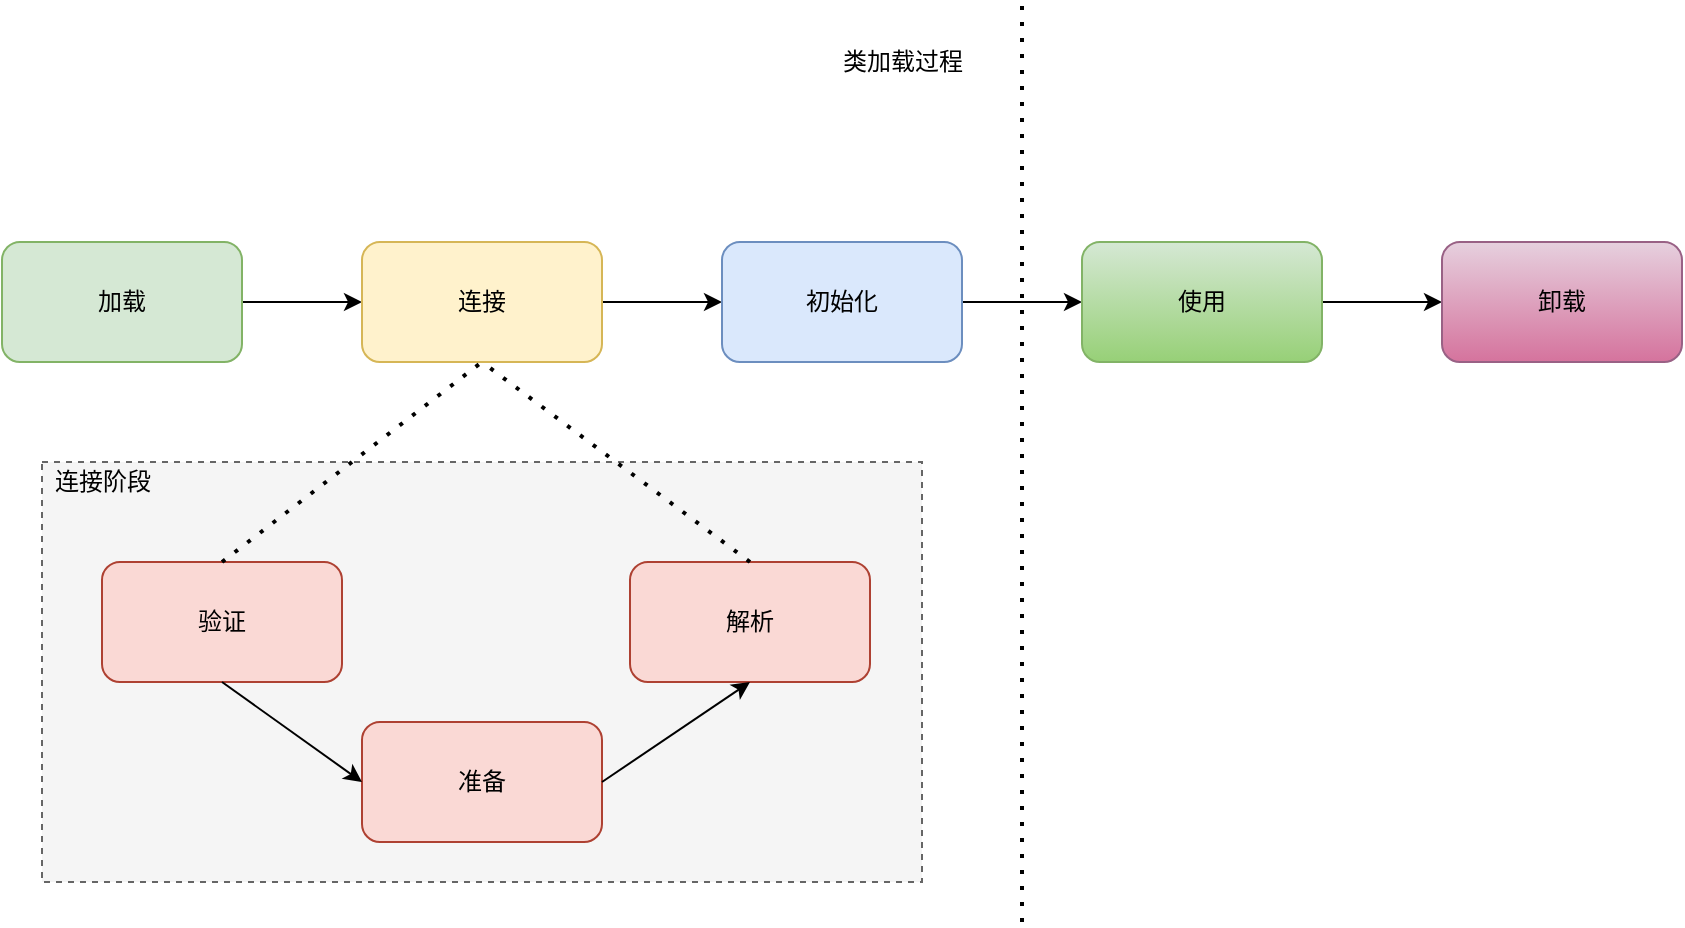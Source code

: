 <mxfile version="19.0.2" type="device" pages="2"><diagram id="C5RBs43oDa-KdzZeNtuy" name="类生命周期"><mxGraphModel dx="965" dy="700" grid="1" gridSize="10" guides="1" tooltips="1" connect="1" arrows="1" fold="1" page="1" pageScale="1" pageWidth="827" pageHeight="1169" math="0" shadow="0"><root><mxCell id="WIyWlLk6GJQsqaUBKTNV-0"/><mxCell id="WIyWlLk6GJQsqaUBKTNV-1" parent="WIyWlLk6GJQsqaUBKTNV-0"/><mxCell id="p2XSLMO05pL7gfrk1irH-15" value="" style="rounded=0;whiteSpace=wrap;html=1;dashed=1;fillColor=#f5f5f5;fontColor=#333333;strokeColor=#666666;" vertex="1" parent="WIyWlLk6GJQsqaUBKTNV-1"><mxGeometry x="60" y="260" width="440" height="210" as="geometry"/></mxCell><mxCell id="p2XSLMO05pL7gfrk1irH-8" style="edgeStyle=orthogonalEdgeStyle;rounded=0;orthogonalLoop=1;jettySize=auto;html=1;" edge="1" parent="WIyWlLk6GJQsqaUBKTNV-1" source="p2XSLMO05pL7gfrk1irH-0" target="p2XSLMO05pL7gfrk1irH-1"><mxGeometry relative="1" as="geometry"/></mxCell><mxCell id="p2XSLMO05pL7gfrk1irH-0" value="加载" style="rounded=1;whiteSpace=wrap;html=1;fillColor=#d5e8d4;strokeColor=#82b366;" vertex="1" parent="WIyWlLk6GJQsqaUBKTNV-1"><mxGeometry x="40" y="150" width="120" height="60" as="geometry"/></mxCell><mxCell id="p2XSLMO05pL7gfrk1irH-9" style="edgeStyle=orthogonalEdgeStyle;rounded=0;orthogonalLoop=1;jettySize=auto;html=1;" edge="1" parent="WIyWlLk6GJQsqaUBKTNV-1" source="p2XSLMO05pL7gfrk1irH-1" target="p2XSLMO05pL7gfrk1irH-2"><mxGeometry relative="1" as="geometry"/></mxCell><mxCell id="p2XSLMO05pL7gfrk1irH-1" value="连接" style="rounded=1;whiteSpace=wrap;html=1;fillColor=#fff2cc;strokeColor=#d6b656;" vertex="1" parent="WIyWlLk6GJQsqaUBKTNV-1"><mxGeometry x="220" y="150" width="120" height="60" as="geometry"/></mxCell><mxCell id="p2XSLMO05pL7gfrk1irH-10" style="edgeStyle=orthogonalEdgeStyle;rounded=0;orthogonalLoop=1;jettySize=auto;html=1;" edge="1" parent="WIyWlLk6GJQsqaUBKTNV-1" source="p2XSLMO05pL7gfrk1irH-2" target="p2XSLMO05pL7gfrk1irH-3"><mxGeometry relative="1" as="geometry"/></mxCell><mxCell id="p2XSLMO05pL7gfrk1irH-2" value="初始化" style="rounded=1;whiteSpace=wrap;html=1;fillColor=#dae8fc;strokeColor=#6c8ebf;" vertex="1" parent="WIyWlLk6GJQsqaUBKTNV-1"><mxGeometry x="400" y="150" width="120" height="60" as="geometry"/></mxCell><mxCell id="p2XSLMO05pL7gfrk1irH-11" style="edgeStyle=orthogonalEdgeStyle;rounded=0;orthogonalLoop=1;jettySize=auto;html=1;" edge="1" parent="WIyWlLk6GJQsqaUBKTNV-1" source="p2XSLMO05pL7gfrk1irH-3" target="p2XSLMO05pL7gfrk1irH-4"><mxGeometry relative="1" as="geometry"/></mxCell><mxCell id="p2XSLMO05pL7gfrk1irH-3" value="使用" style="rounded=1;whiteSpace=wrap;html=1;fillColor=#d5e8d4;gradientColor=#97d077;strokeColor=#82b366;" vertex="1" parent="WIyWlLk6GJQsqaUBKTNV-1"><mxGeometry x="580" y="150" width="120" height="60" as="geometry"/></mxCell><mxCell id="p2XSLMO05pL7gfrk1irH-4" value="卸载" style="rounded=1;whiteSpace=wrap;html=1;fillColor=#e6d0de;gradientColor=#d5739d;strokeColor=#996185;" vertex="1" parent="WIyWlLk6GJQsqaUBKTNV-1"><mxGeometry x="760" y="150" width="120" height="60" as="geometry"/></mxCell><mxCell id="p2XSLMO05pL7gfrk1irH-5" value="验证" style="rounded=1;whiteSpace=wrap;html=1;fillColor=#fad9d5;strokeColor=#ae4132;" vertex="1" parent="WIyWlLk6GJQsqaUBKTNV-1"><mxGeometry x="90" y="310" width="120" height="60" as="geometry"/></mxCell><mxCell id="p2XSLMO05pL7gfrk1irH-6" value="准备" style="rounded=1;whiteSpace=wrap;html=1;fillColor=#fad9d5;strokeColor=#ae4132;" vertex="1" parent="WIyWlLk6GJQsqaUBKTNV-1"><mxGeometry x="220" y="390" width="120" height="60" as="geometry"/></mxCell><mxCell id="p2XSLMO05pL7gfrk1irH-7" value="解析" style="rounded=1;whiteSpace=wrap;html=1;fillColor=#fad9d5;strokeColor=#ae4132;" vertex="1" parent="WIyWlLk6GJQsqaUBKTNV-1"><mxGeometry x="354" y="310" width="120" height="60" as="geometry"/></mxCell><mxCell id="p2XSLMO05pL7gfrk1irH-16" value="连接阶段" style="text;html=1;align=center;verticalAlign=middle;resizable=0;points=[];autosize=1;strokeColor=none;fillColor=none;" vertex="1" parent="WIyWlLk6GJQsqaUBKTNV-1"><mxGeometry x="60" y="260" width="60" height="20" as="geometry"/></mxCell><mxCell id="p2XSLMO05pL7gfrk1irH-18" value="" style="endArrow=classic;html=1;rounded=0;exitX=0.5;exitY=1;exitDx=0;exitDy=0;entryX=0;entryY=0.5;entryDx=0;entryDy=0;" edge="1" parent="WIyWlLk6GJQsqaUBKTNV-1" source="p2XSLMO05pL7gfrk1irH-5" target="p2XSLMO05pL7gfrk1irH-6"><mxGeometry width="50" height="50" relative="1" as="geometry"><mxPoint x="390" y="380" as="sourcePoint"/><mxPoint x="440" y="330" as="targetPoint"/></mxGeometry></mxCell><mxCell id="p2XSLMO05pL7gfrk1irH-19" value="" style="endArrow=classic;html=1;rounded=0;exitX=1;exitY=0.5;exitDx=0;exitDy=0;entryX=0.5;entryY=1;entryDx=0;entryDy=0;" edge="1" parent="WIyWlLk6GJQsqaUBKTNV-1" source="p2XSLMO05pL7gfrk1irH-6" target="p2XSLMO05pL7gfrk1irH-7"><mxGeometry width="50" height="50" relative="1" as="geometry"><mxPoint x="390" y="380" as="sourcePoint"/><mxPoint x="440" y="330" as="targetPoint"/></mxGeometry></mxCell><mxCell id="p2XSLMO05pL7gfrk1irH-20" value="" style="endArrow=none;dashed=1;html=1;dashPattern=1 3;strokeWidth=2;rounded=0;entryX=0.5;entryY=1;entryDx=0;entryDy=0;exitX=0.5;exitY=0;exitDx=0;exitDy=0;" edge="1" parent="WIyWlLk6GJQsqaUBKTNV-1" source="p2XSLMO05pL7gfrk1irH-5" target="p2XSLMO05pL7gfrk1irH-1"><mxGeometry width="50" height="50" relative="1" as="geometry"><mxPoint x="390" y="380" as="sourcePoint"/><mxPoint x="440" y="330" as="targetPoint"/></mxGeometry></mxCell><mxCell id="p2XSLMO05pL7gfrk1irH-21" value="" style="endArrow=none;dashed=1;html=1;dashPattern=1 3;strokeWidth=2;rounded=0;entryX=0.5;entryY=1;entryDx=0;entryDy=0;exitX=0.5;exitY=0;exitDx=0;exitDy=0;" edge="1" parent="WIyWlLk6GJQsqaUBKTNV-1" source="p2XSLMO05pL7gfrk1irH-7" target="p2XSLMO05pL7gfrk1irH-1"><mxGeometry width="50" height="50" relative="1" as="geometry"><mxPoint x="390" y="380" as="sourcePoint"/><mxPoint x="440" y="330" as="targetPoint"/></mxGeometry></mxCell><mxCell id="p2XSLMO05pL7gfrk1irH-22" value="" style="endArrow=none;dashed=1;html=1;dashPattern=1 3;strokeWidth=2;rounded=0;" edge="1" parent="WIyWlLk6GJQsqaUBKTNV-1"><mxGeometry width="50" height="50" relative="1" as="geometry"><mxPoint x="550" y="490" as="sourcePoint"/><mxPoint x="550" y="30" as="targetPoint"/></mxGeometry></mxCell><mxCell id="p2XSLMO05pL7gfrk1irH-23" value="类加载过程" style="text;html=1;align=center;verticalAlign=middle;resizable=0;points=[];autosize=1;strokeColor=none;fillColor=none;" vertex="1" parent="WIyWlLk6GJQsqaUBKTNV-1"><mxGeometry x="450" y="50" width="80" height="20" as="geometry"/></mxCell></root></mxGraphModel></diagram><diagram id="CNjhWAEJLs3Vf2jj-1vL" name="双亲委派机制"><mxGraphModel dx="965" dy="700" grid="1" gridSize="10" guides="1" tooltips="1" connect="1" arrows="1" fold="1" page="1" pageScale="1" pageWidth="827" pageHeight="1169" math="0" shadow="0"><root><mxCell id="0"/><mxCell id="1" parent="0"/><mxCell id="smAmFrmzseO0Pgh24yDX-1" value="BootstrapClassLoader&lt;br&gt;启动类加载器" style="rounded=1;whiteSpace=wrap;html=1;fillColor=#f9f7ed;strokeColor=#36393d;" vertex="1" parent="1"><mxGeometry x="210" y="110" width="270" height="60" as="geometry"/></mxCell><mxCell id="smAmFrmzseO0Pgh24yDX-7" style="edgeStyle=orthogonalEdgeStyle;rounded=0;orthogonalLoop=1;jettySize=auto;html=1;" edge="1" parent="1" source="smAmFrmzseO0Pgh24yDX-2" target="smAmFrmzseO0Pgh24yDX-1"><mxGeometry relative="1" as="geometry"/></mxCell><mxCell id="smAmFrmzseO0Pgh24yDX-2" value="ExtensionClassLoader&lt;br&gt;扩展类加载器" style="rounded=1;whiteSpace=wrap;html=1;fillColor=#f9f7ed;strokeColor=#36393d;" vertex="1" parent="1"><mxGeometry x="210" y="240" width="270" height="60" as="geometry"/></mxCell><mxCell id="smAmFrmzseO0Pgh24yDX-6" style="edgeStyle=orthogonalEdgeStyle;rounded=0;orthogonalLoop=1;jettySize=auto;html=1;" edge="1" parent="1" source="smAmFrmzseO0Pgh24yDX-3" target="smAmFrmzseO0Pgh24yDX-2"><mxGeometry relative="1" as="geometry"/></mxCell><mxCell id="smAmFrmzseO0Pgh24yDX-3" value="AppClassLoader&lt;br&gt;应用类加载器" style="rounded=1;whiteSpace=wrap;html=1;fillColor=#f9f7ed;strokeColor=#36393d;" vertex="1" parent="1"><mxGeometry x="210" y="360" width="270" height="60" as="geometry"/></mxCell><mxCell id="smAmFrmzseO0Pgh24yDX-5" style="edgeStyle=orthogonalEdgeStyle;rounded=0;orthogonalLoop=1;jettySize=auto;html=1;" edge="1" parent="1" source="smAmFrmzseO0Pgh24yDX-4" target="smAmFrmzseO0Pgh24yDX-3"><mxGeometry relative="1" as="geometry"><mxPoint x="345" y="430" as="targetPoint"/></mxGeometry></mxCell><mxCell id="smAmFrmzseO0Pgh24yDX-4" value="UserDefineClassLoader&lt;br&gt;用户自定义类加载器" style="rounded=1;whiteSpace=wrap;html=1;fillColor=#cdeb8b;strokeColor=#36393d;" vertex="1" parent="1"><mxGeometry x="210" y="490" width="270" height="60" as="geometry"/></mxCell><mxCell id="smAmFrmzseO0Pgh24yDX-8" value="" style="shape=flexArrow;endArrow=classic;html=1;rounded=0;" edge="1" parent="1"><mxGeometry width="50" height="50" relative="1" as="geometry"><mxPoint x="140" y="520" as="sourcePoint"/><mxPoint x="140" y="140" as="targetPoint"/></mxGeometry></mxCell><mxCell id="smAmFrmzseO0Pgh24yDX-9" value="委托父类加载" style="text;html=1;align=center;verticalAlign=middle;resizable=0;points=[];autosize=1;strokeColor=none;fillColor=none;" vertex="1" parent="1"><mxGeometry x="50" y="310" width="90" height="20" as="geometry"/></mxCell><mxCell id="smAmFrmzseO0Pgh24yDX-10" value="" style="shape=flexArrow;endArrow=classic;html=1;rounded=0;" edge="1" parent="1"><mxGeometry width="50" height="50" relative="1" as="geometry"><mxPoint x="560" y="140" as="sourcePoint"/><mxPoint x="560" y="530" as="targetPoint"/></mxGeometry></mxCell><mxCell id="smAmFrmzseO0Pgh24yDX-11" value="父加载器无法加载，尝试向下自己加载" style="text;html=1;align=center;verticalAlign=middle;resizable=0;points=[];autosize=1;strokeColor=none;fillColor=none;" vertex="1" parent="1"><mxGeometry x="580" y="310" width="220" height="20" as="geometry"/></mxCell></root></mxGraphModel></diagram></mxfile>